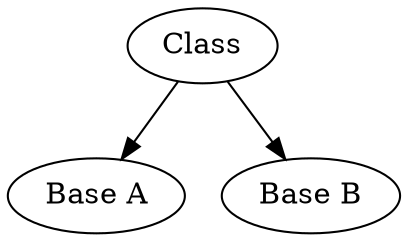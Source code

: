 digraph {
  base_a [ label="Base A" ];
  base_b [ label="Base B" ];
  class [ label="Class" ];

  class -> base_a;
  class -> base_b;
}
